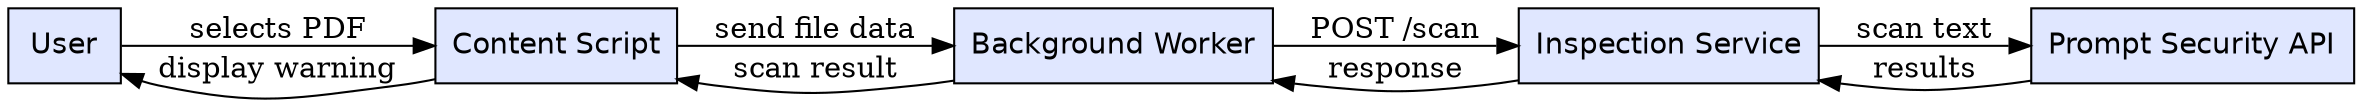 digraph Sequence {
  rankdir=LR;
  node [shape=box, style=filled, fillcolor="#e0e7ff", fontname="Helvetica"];
  "User" -> "Content Script" [label="selects PDF"];
  "Content Script" -> "Background Worker" [label="send file data"];
  "Background Worker" -> "Inspection Service" [label="POST /scan"];
  "Inspection Service" -> "Prompt Security API" [label="scan text"];
  "Prompt Security API" -> "Inspection Service" [label="results"];
  "Inspection Service" -> "Background Worker" [label="response"];
  "Background Worker" -> "Content Script" [label="scan result"];
  "Content Script" -> "User" [label="display warning"];
}
